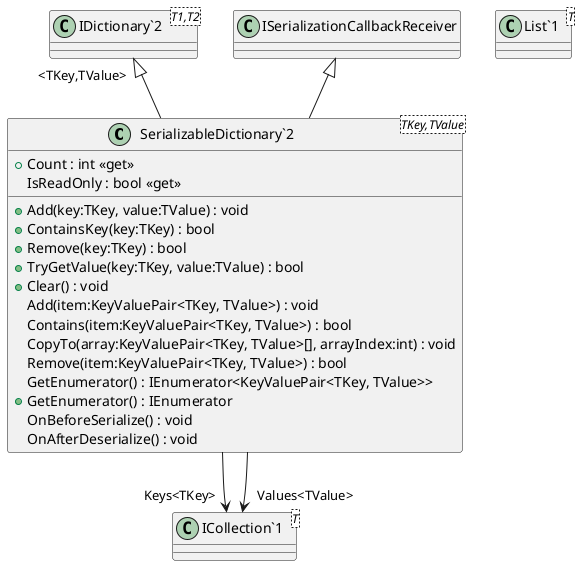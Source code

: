 @startuml
class "SerializableDictionary`2"<TKey,TValue> {
    + Add(key:TKey, value:TValue) : void
    + ContainsKey(key:TKey) : bool
    + Remove(key:TKey) : bool
    + TryGetValue(key:TKey, value:TValue) : bool
    + Clear() : void
    + Count : int <<get>>
    IsReadOnly : bool <<get>>
    Add(item:KeyValuePair<TKey, TValue>) : void
    Contains(item:KeyValuePair<TKey, TValue>) : bool
    CopyTo(array:KeyValuePair<TKey, TValue>[], arrayIndex:int) : void
    Remove(item:KeyValuePair<TKey, TValue>) : bool
    GetEnumerator() : IEnumerator<KeyValuePair<TKey, TValue>>
    + GetEnumerator() : IEnumerator
    OnBeforeSerialize() : void
    OnAfterDeserialize() : void
}
class "IDictionary`2"<T1,T2> {
}
class "List`1"<T> {
}
class "ICollection`1"<T> {
}
"IDictionary`2" "<TKey,TValue>" <|-- "SerializableDictionary`2"
ISerializationCallbackReceiver <|-- "SerializableDictionary`2"
"SerializableDictionary`2" --> "Keys<TKey>" "ICollection`1"
"SerializableDictionary`2" --> "Values<TValue>" "ICollection`1"
@enduml
